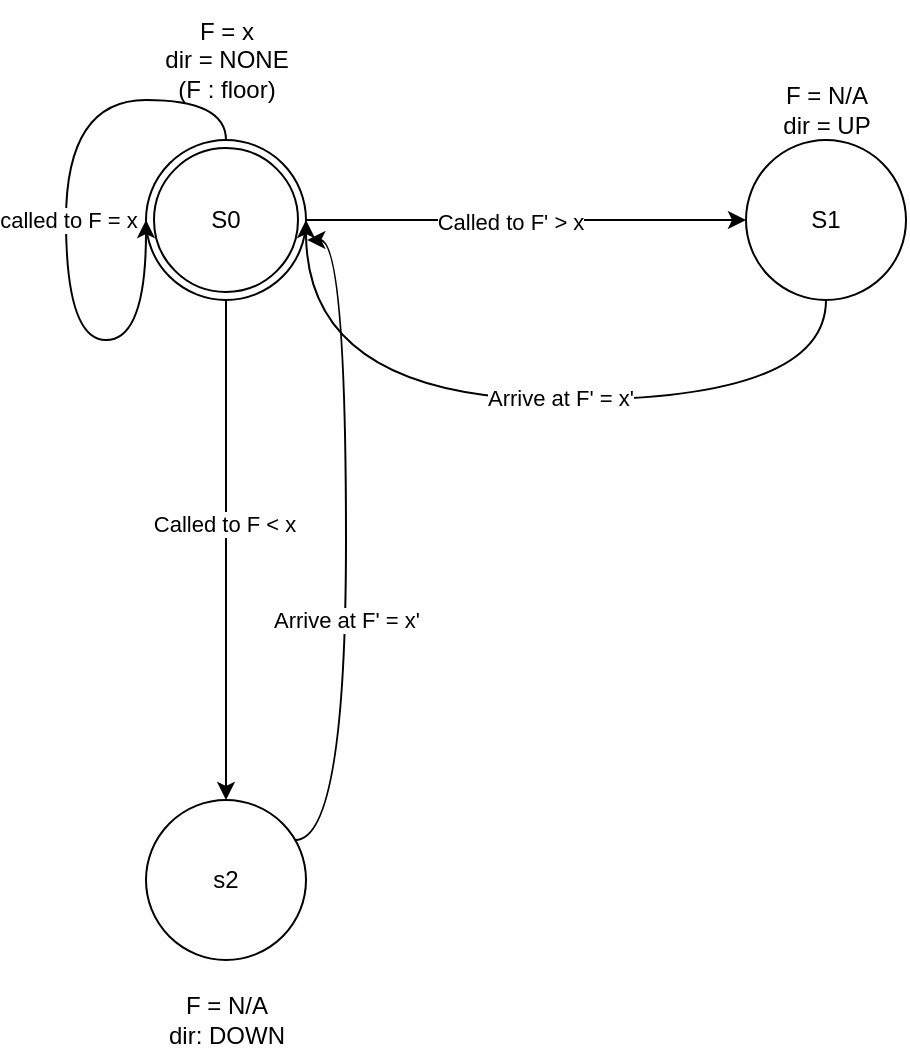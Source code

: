 <mxfile version="22.1.16" type="device">
  <diagram name="Page-1" id="UGpvZ74xZLi4lgI_icrL">
    <mxGraphModel dx="1100" dy="540" grid="1" gridSize="10" guides="1" tooltips="1" connect="1" arrows="1" fold="1" page="1" pageScale="1" pageWidth="850" pageHeight="1100" math="0" shadow="0">
      <root>
        <mxCell id="0" />
        <mxCell id="1" parent="0" />
        <mxCell id="KlvB3CXh17Z3U_3u1kfH-7" style="edgeStyle=orthogonalEdgeStyle;rounded=0;orthogonalLoop=1;jettySize=auto;html=1;" edge="1" parent="1" source="KlvB3CXh17Z3U_3u1kfH-1" target="KlvB3CXh17Z3U_3u1kfH-6">
          <mxGeometry relative="1" as="geometry" />
        </mxCell>
        <mxCell id="KlvB3CXh17Z3U_3u1kfH-8" value="Called to F&#39; &amp;gt; x" style="edgeLabel;html=1;align=center;verticalAlign=middle;resizable=0;points=[];" vertex="1" connectable="0" parent="KlvB3CXh17Z3U_3u1kfH-7">
          <mxGeometry x="-0.076" y="-1" relative="1" as="geometry">
            <mxPoint as="offset" />
          </mxGeometry>
        </mxCell>
        <mxCell id="KlvB3CXh17Z3U_3u1kfH-19" style="edgeStyle=orthogonalEdgeStyle;curved=1;rounded=0;orthogonalLoop=1;jettySize=auto;html=1;" edge="1" parent="1" source="KlvB3CXh17Z3U_3u1kfH-1" target="KlvB3CXh17Z3U_3u1kfH-16">
          <mxGeometry relative="1" as="geometry" />
        </mxCell>
        <mxCell id="KlvB3CXh17Z3U_3u1kfH-20" value="Called to F &amp;lt; x" style="edgeLabel;html=1;align=center;verticalAlign=middle;resizable=0;points=[];" vertex="1" connectable="0" parent="KlvB3CXh17Z3U_3u1kfH-19">
          <mxGeometry x="-0.108" y="-1" relative="1" as="geometry">
            <mxPoint as="offset" />
          </mxGeometry>
        </mxCell>
        <mxCell id="KlvB3CXh17Z3U_3u1kfH-1" value="S0" style="ellipse;shape=doubleEllipse;whiteSpace=wrap;html=1;aspect=fixed;" vertex="1" parent="1">
          <mxGeometry x="120" y="240" width="80" height="80" as="geometry" />
        </mxCell>
        <mxCell id="KlvB3CXh17Z3U_3u1kfH-3" value="F = x&lt;br&gt;dir = NONE&lt;br&gt;(F : floor)" style="text;html=1;align=center;verticalAlign=middle;resizable=0;points=[];autosize=1;strokeColor=none;fillColor=none;" vertex="1" parent="1">
          <mxGeometry x="115" y="170" width="90" height="60" as="geometry" />
        </mxCell>
        <mxCell id="KlvB3CXh17Z3U_3u1kfH-10" style="edgeStyle=orthogonalEdgeStyle;rounded=0;orthogonalLoop=1;jettySize=auto;html=1;curved=1;entryX=1;entryY=0.5;entryDx=0;entryDy=0;" edge="1" parent="1" source="KlvB3CXh17Z3U_3u1kfH-6" target="KlvB3CXh17Z3U_3u1kfH-1">
          <mxGeometry relative="1" as="geometry">
            <Array as="points">
              <mxPoint x="460" y="370" />
              <mxPoint x="200" y="370" />
            </Array>
          </mxGeometry>
        </mxCell>
        <mxCell id="KlvB3CXh17Z3U_3u1kfH-11" value="Arrive at F&#39; = x&#39;" style="edgeLabel;html=1;align=center;verticalAlign=middle;resizable=0;points=[];" vertex="1" connectable="0" parent="KlvB3CXh17Z3U_3u1kfH-10">
          <mxGeometry x="-0.086" y="-1" relative="1" as="geometry">
            <mxPoint as="offset" />
          </mxGeometry>
        </mxCell>
        <mxCell id="KlvB3CXh17Z3U_3u1kfH-6" value="S1" style="ellipse;whiteSpace=wrap;html=1;aspect=fixed;" vertex="1" parent="1">
          <mxGeometry x="420" y="240" width="80" height="80" as="geometry" />
        </mxCell>
        <mxCell id="KlvB3CXh17Z3U_3u1kfH-14" style="edgeStyle=orthogonalEdgeStyle;curved=1;rounded=0;orthogonalLoop=1;jettySize=auto;html=1;exitX=0.5;exitY=0;exitDx=0;exitDy=0;" edge="1" parent="1" source="KlvB3CXh17Z3U_3u1kfH-1" target="KlvB3CXh17Z3U_3u1kfH-1">
          <mxGeometry relative="1" as="geometry">
            <Array as="points">
              <mxPoint x="160" y="220" />
              <mxPoint x="80" y="220" />
              <mxPoint x="80" y="340" />
              <mxPoint x="120" y="340" />
            </Array>
          </mxGeometry>
        </mxCell>
        <mxCell id="KlvB3CXh17Z3U_3u1kfH-21" value="called to F = x" style="edgeLabel;html=1;align=center;verticalAlign=middle;resizable=0;points=[];" vertex="1" connectable="0" parent="KlvB3CXh17Z3U_3u1kfH-14">
          <mxGeometry x="-0.002" y="1" relative="1" as="geometry">
            <mxPoint as="offset" />
          </mxGeometry>
        </mxCell>
        <mxCell id="KlvB3CXh17Z3U_3u1kfH-15" value="F = N/A&lt;br&gt;dir = UP" style="text;html=1;align=center;verticalAlign=middle;resizable=0;points=[];autosize=1;strokeColor=none;fillColor=none;" vertex="1" parent="1">
          <mxGeometry x="425" y="205" width="70" height="40" as="geometry" />
        </mxCell>
        <mxCell id="KlvB3CXh17Z3U_3u1kfH-16" value="s2" style="ellipse;whiteSpace=wrap;html=1;aspect=fixed;" vertex="1" parent="1">
          <mxGeometry x="120" y="570" width="80" height="80" as="geometry" />
        </mxCell>
        <mxCell id="KlvB3CXh17Z3U_3u1kfH-17" value="F = N/A&lt;br&gt;dir: DOWN" style="text;html=1;align=center;verticalAlign=middle;resizable=0;points=[];autosize=1;strokeColor=none;fillColor=none;" vertex="1" parent="1">
          <mxGeometry x="120" y="660" width="80" height="40" as="geometry" />
        </mxCell>
        <mxCell id="KlvB3CXh17Z3U_3u1kfH-22" style="edgeStyle=orthogonalEdgeStyle;curved=1;rounded=0;orthogonalLoop=1;jettySize=auto;html=1;entryX=1.008;entryY=0.625;entryDx=0;entryDy=0;entryPerimeter=0;" edge="1" parent="1" source="KlvB3CXh17Z3U_3u1kfH-16" target="KlvB3CXh17Z3U_3u1kfH-1">
          <mxGeometry relative="1" as="geometry">
            <Array as="points">
              <mxPoint x="220" y="590" />
              <mxPoint x="220" y="290" />
            </Array>
          </mxGeometry>
        </mxCell>
        <mxCell id="KlvB3CXh17Z3U_3u1kfH-23" value="Arrive at F&#39; = x&#39;" style="edgeLabel;html=1;align=center;verticalAlign=middle;resizable=0;points=[];" vertex="1" connectable="0" parent="KlvB3CXh17Z3U_3u1kfH-22">
          <mxGeometry x="0.043" relative="1" as="geometry">
            <mxPoint y="44" as="offset" />
          </mxGeometry>
        </mxCell>
      </root>
    </mxGraphModel>
  </diagram>
</mxfile>
